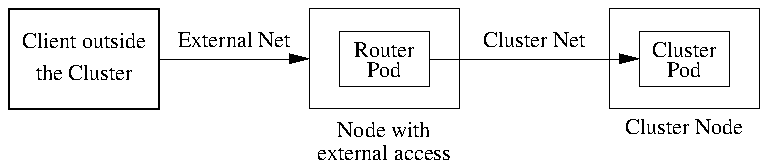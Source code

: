 .PS
offset = .05
linewid = linewid *1.5
CLIENT: box "\s-2Client outside" "the Cluster"
arrow "External Net" above aligned
box
box "\v'.3v'Router" "\v'-.1v'Pod" wid boxwid*.6 ht boxht*.55 at last box
"Node with" "\v'-.3v'external access" at 2th last box.bottom + (0, -.2)
line from last box.e to 2th last box.e
move to 2th last box.e
line "Cluster Net" above aligned
box
box "\v'.3v'Cluster" "\v'-.1v'Pod" wid boxwid*.6 ht boxht*.55 at last box
"Cluster Node" at 2th last box.bottom + (0, -.1)
line <- from last box.w to 2th last box.w
.PE
